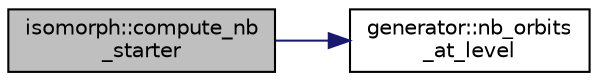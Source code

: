 digraph "isomorph::compute_nb_starter"
{
  edge [fontname="Helvetica",fontsize="10",labelfontname="Helvetica",labelfontsize="10"];
  node [fontname="Helvetica",fontsize="10",shape=record];
  rankdir="LR";
  Node1280 [label="isomorph::compute_nb\l_starter",height=0.2,width=0.4,color="black", fillcolor="grey75", style="filled", fontcolor="black"];
  Node1280 -> Node1281 [color="midnightblue",fontsize="10",style="solid",fontname="Helvetica"];
  Node1281 [label="generator::nb_orbits\l_at_level",height=0.2,width=0.4,color="black", fillcolor="white", style="filled",URL="$d7/d73/classgenerator.html#a020f3d8378448310d044a4a24fadf301"];
}
